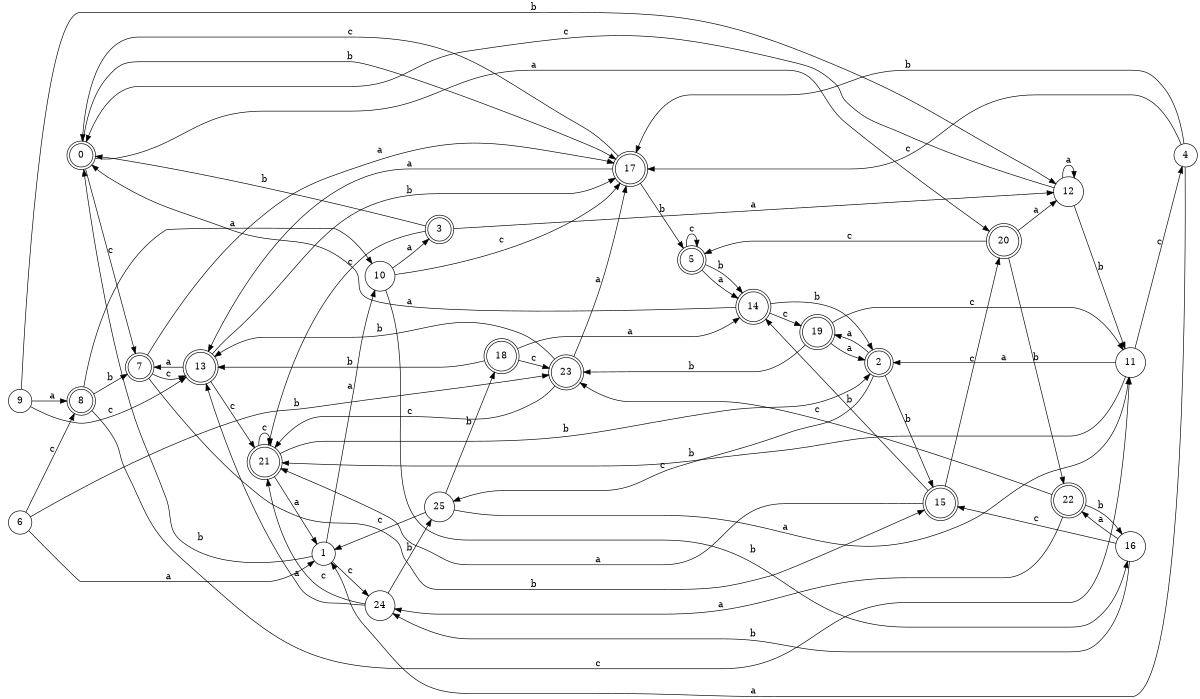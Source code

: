 digraph n21_8 {
__start0 [label="" shape="none"];

rankdir=LR;
size="8,5";

s0 [style="rounded,filled", color="black", fillcolor="white" shape="doublecircle", label="0"];
s1 [style="filled", color="black", fillcolor="white" shape="circle", label="1"];
s2 [style="rounded,filled", color="black", fillcolor="white" shape="doublecircle", label="2"];
s3 [style="rounded,filled", color="black", fillcolor="white" shape="doublecircle", label="3"];
s4 [style="filled", color="black", fillcolor="white" shape="circle", label="4"];
s5 [style="rounded,filled", color="black", fillcolor="white" shape="doublecircle", label="5"];
s6 [style="filled", color="black", fillcolor="white" shape="circle", label="6"];
s7 [style="rounded,filled", color="black", fillcolor="white" shape="doublecircle", label="7"];
s8 [style="rounded,filled", color="black", fillcolor="white" shape="doublecircle", label="8"];
s9 [style="filled", color="black", fillcolor="white" shape="circle", label="9"];
s10 [style="filled", color="black", fillcolor="white" shape="circle", label="10"];
s11 [style="filled", color="black", fillcolor="white" shape="circle", label="11"];
s12 [style="filled", color="black", fillcolor="white" shape="circle", label="12"];
s13 [style="rounded,filled", color="black", fillcolor="white" shape="doublecircle", label="13"];
s14 [style="rounded,filled", color="black", fillcolor="white" shape="doublecircle", label="14"];
s15 [style="rounded,filled", color="black", fillcolor="white" shape="doublecircle", label="15"];
s16 [style="filled", color="black", fillcolor="white" shape="circle", label="16"];
s17 [style="rounded,filled", color="black", fillcolor="white" shape="doublecircle", label="17"];
s18 [style="rounded,filled", color="black", fillcolor="white" shape="doublecircle", label="18"];
s19 [style="rounded,filled", color="black", fillcolor="white" shape="doublecircle", label="19"];
s20 [style="rounded,filled", color="black", fillcolor="white" shape="doublecircle", label="20"];
s21 [style="rounded,filled", color="black", fillcolor="white" shape="doublecircle", label="21"];
s22 [style="rounded,filled", color="black", fillcolor="white" shape="doublecircle", label="22"];
s23 [style="rounded,filled", color="black", fillcolor="white" shape="doublecircle", label="23"];
s24 [style="filled", color="black", fillcolor="white" shape="circle", label="24"];
s25 [style="filled", color="black", fillcolor="white" shape="circle", label="25"];
s0 -> s20 [label="a"];
s0 -> s17 [label="b"];
s0 -> s7 [label="c"];
s1 -> s10 [label="a"];
s1 -> s0 [label="b"];
s1 -> s24 [label="c"];
s2 -> s19 [label="a"];
s2 -> s15 [label="b"];
s2 -> s25 [label="c"];
s3 -> s12 [label="a"];
s3 -> s0 [label="b"];
s3 -> s21 [label="c"];
s4 -> s1 [label="a"];
s4 -> s17 [label="b"];
s4 -> s17 [label="c"];
s5 -> s14 [label="a"];
s5 -> s14 [label="b"];
s5 -> s5 [label="c"];
s6 -> s1 [label="a"];
s6 -> s23 [label="b"];
s6 -> s8 [label="c"];
s7 -> s17 [label="a"];
s7 -> s15 [label="b"];
s7 -> s13 [label="c"];
s8 -> s10 [label="a"];
s8 -> s7 [label="b"];
s8 -> s11 [label="c"];
s9 -> s8 [label="a"];
s9 -> s12 [label="b"];
s9 -> s13 [label="c"];
s10 -> s3 [label="a"];
s10 -> s16 [label="b"];
s10 -> s17 [label="c"];
s11 -> s2 [label="a"];
s11 -> s21 [label="b"];
s11 -> s4 [label="c"];
s12 -> s12 [label="a"];
s12 -> s11 [label="b"];
s12 -> s0 [label="c"];
s13 -> s7 [label="a"];
s13 -> s17 [label="b"];
s13 -> s21 [label="c"];
s14 -> s0 [label="a"];
s14 -> s2 [label="b"];
s14 -> s19 [label="c"];
s15 -> s21 [label="a"];
s15 -> s14 [label="b"];
s15 -> s20 [label="c"];
s16 -> s22 [label="a"];
s16 -> s24 [label="b"];
s16 -> s15 [label="c"];
s17 -> s13 [label="a"];
s17 -> s5 [label="b"];
s17 -> s0 [label="c"];
s18 -> s14 [label="a"];
s18 -> s13 [label="b"];
s18 -> s23 [label="c"];
s19 -> s2 [label="a"];
s19 -> s23 [label="b"];
s19 -> s11 [label="c"];
s20 -> s12 [label="a"];
s20 -> s22 [label="b"];
s20 -> s5 [label="c"];
s21 -> s1 [label="a"];
s21 -> s2 [label="b"];
s21 -> s21 [label="c"];
s22 -> s24 [label="a"];
s22 -> s16 [label="b"];
s22 -> s23 [label="c"];
s23 -> s17 [label="a"];
s23 -> s13 [label="b"];
s23 -> s21 [label="c"];
s24 -> s13 [label="a"];
s24 -> s25 [label="b"];
s24 -> s21 [label="c"];
s25 -> s11 [label="a"];
s25 -> s18 [label="b"];
s25 -> s1 [label="c"];

}